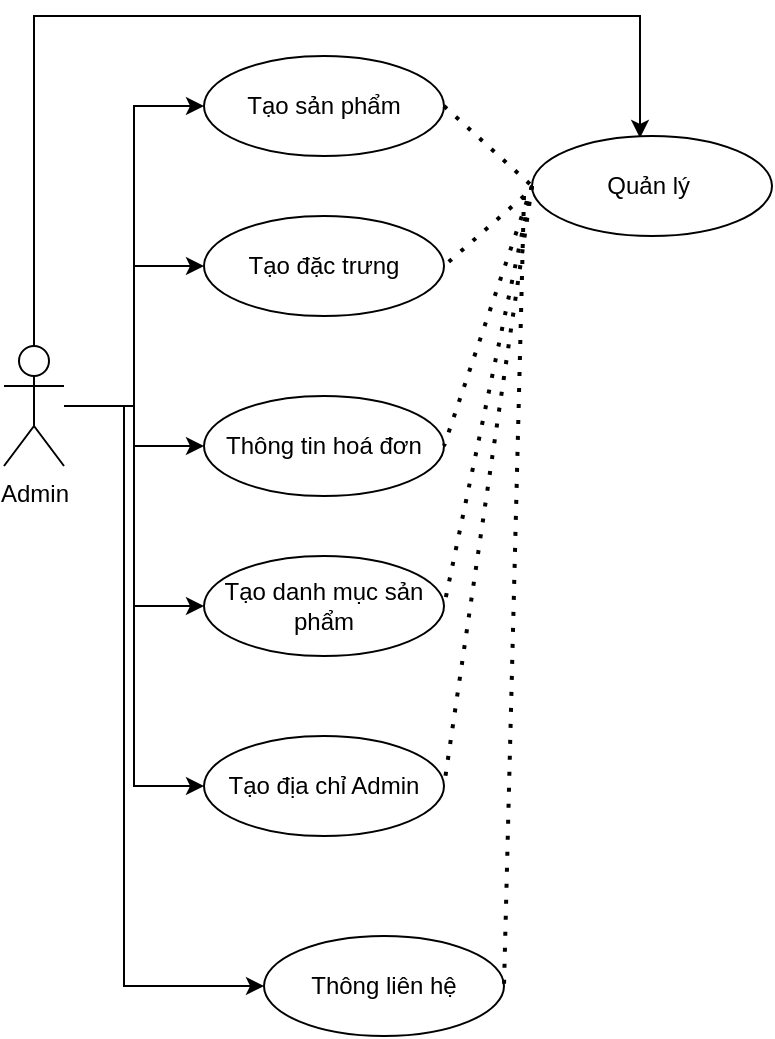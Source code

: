 <mxfile version="24.8.8">
  <diagram id="C5RBs43oDa-KdzZeNtuy" name="Page-1">
    <mxGraphModel dx="1120" dy="460" grid="1" gridSize="10" guides="1" tooltips="1" connect="1" arrows="1" fold="1" page="1" pageScale="1" pageWidth="827" pageHeight="1169" math="0" shadow="0">
      <root>
        <mxCell id="WIyWlLk6GJQsqaUBKTNV-0" />
        <mxCell id="WIyWlLk6GJQsqaUBKTNV-1" parent="WIyWlLk6GJQsqaUBKTNV-0" />
        <mxCell id="y5p5e7FOgnwsol_OTvTh-20" style="edgeStyle=orthogonalEdgeStyle;rounded=0;orthogonalLoop=1;jettySize=auto;html=1;entryX=0;entryY=0.5;entryDx=0;entryDy=0;" parent="WIyWlLk6GJQsqaUBKTNV-1" source="y5p5e7FOgnwsol_OTvTh-0" target="y5p5e7FOgnwsol_OTvTh-1" edge="1">
          <mxGeometry relative="1" as="geometry" />
        </mxCell>
        <mxCell id="y5p5e7FOgnwsol_OTvTh-21" style="edgeStyle=orthogonalEdgeStyle;rounded=0;orthogonalLoop=1;jettySize=auto;html=1;entryX=0;entryY=0.5;entryDx=0;entryDy=0;" parent="WIyWlLk6GJQsqaUBKTNV-1" source="y5p5e7FOgnwsol_OTvTh-0" target="y5p5e7FOgnwsol_OTvTh-2" edge="1">
          <mxGeometry relative="1" as="geometry" />
        </mxCell>
        <mxCell id="y5p5e7FOgnwsol_OTvTh-22" style="edgeStyle=orthogonalEdgeStyle;rounded=0;orthogonalLoop=1;jettySize=auto;html=1;" parent="WIyWlLk6GJQsqaUBKTNV-1" source="y5p5e7FOgnwsol_OTvTh-0" target="y5p5e7FOgnwsol_OTvTh-3" edge="1">
          <mxGeometry relative="1" as="geometry" />
        </mxCell>
        <mxCell id="y5p5e7FOgnwsol_OTvTh-23" style="edgeStyle=orthogonalEdgeStyle;rounded=0;orthogonalLoop=1;jettySize=auto;html=1;entryX=0;entryY=0.5;entryDx=0;entryDy=0;" parent="WIyWlLk6GJQsqaUBKTNV-1" source="y5p5e7FOgnwsol_OTvTh-0" target="y5p5e7FOgnwsol_OTvTh-10" edge="1">
          <mxGeometry relative="1" as="geometry" />
        </mxCell>
        <mxCell id="y5p5e7FOgnwsol_OTvTh-24" style="edgeStyle=orthogonalEdgeStyle;rounded=0;orthogonalLoop=1;jettySize=auto;html=1;entryX=0;entryY=0.5;entryDx=0;entryDy=0;" parent="WIyWlLk6GJQsqaUBKTNV-1" source="y5p5e7FOgnwsol_OTvTh-0" target="y5p5e7FOgnwsol_OTvTh-11" edge="1">
          <mxGeometry relative="1" as="geometry" />
        </mxCell>
        <mxCell id="y5p5e7FOgnwsol_OTvTh-29" style="edgeStyle=orthogonalEdgeStyle;rounded=0;orthogonalLoop=1;jettySize=auto;html=1;entryX=0.45;entryY=0.02;entryDx=0;entryDy=0;entryPerimeter=0;" parent="WIyWlLk6GJQsqaUBKTNV-1" source="y5p5e7FOgnwsol_OTvTh-0" target="y5p5e7FOgnwsol_OTvTh-13" edge="1">
          <mxGeometry relative="1" as="geometry">
            <mxPoint x="360" y="160" as="targetPoint" />
            <Array as="points">
              <mxPoint x="45" y="160" />
              <mxPoint x="348" y="160" />
            </Array>
          </mxGeometry>
        </mxCell>
        <mxCell id="y5p5e7FOgnwsol_OTvTh-48" style="edgeStyle=orthogonalEdgeStyle;rounded=0;orthogonalLoop=1;jettySize=auto;html=1;entryX=0;entryY=0.5;entryDx=0;entryDy=0;" parent="WIyWlLk6GJQsqaUBKTNV-1" source="y5p5e7FOgnwsol_OTvTh-0" target="y5p5e7FOgnwsol_OTvTh-12" edge="1">
          <mxGeometry relative="1" as="geometry">
            <Array as="points">
              <mxPoint x="90" y="355" />
              <mxPoint x="90" y="645" />
            </Array>
          </mxGeometry>
        </mxCell>
        <mxCell id="y5p5e7FOgnwsol_OTvTh-0" value="Admin" style="shape=umlActor;verticalLabelPosition=bottom;verticalAlign=top;html=1;outlineConnect=0;" parent="WIyWlLk6GJQsqaUBKTNV-1" vertex="1">
          <mxGeometry x="30" y="325" width="30" height="60" as="geometry" />
        </mxCell>
        <mxCell id="y5p5e7FOgnwsol_OTvTh-1" value="Tạo sản phẩm" style="ellipse;whiteSpace=wrap;html=1;" parent="WIyWlLk6GJQsqaUBKTNV-1" vertex="1">
          <mxGeometry x="130" y="180" width="120" height="50" as="geometry" />
        </mxCell>
        <mxCell id="y5p5e7FOgnwsol_OTvTh-2" value="Tạo đặc trưng" style="ellipse;whiteSpace=wrap;html=1;" parent="WIyWlLk6GJQsqaUBKTNV-1" vertex="1">
          <mxGeometry x="130" y="260" width="120" height="50" as="geometry" />
        </mxCell>
        <mxCell id="y5p5e7FOgnwsol_OTvTh-3" value="Thông tin hoá đơn" style="ellipse;whiteSpace=wrap;html=1;" parent="WIyWlLk6GJQsqaUBKTNV-1" vertex="1">
          <mxGeometry x="130" y="350" width="120" height="50" as="geometry" />
        </mxCell>
        <mxCell id="y5p5e7FOgnwsol_OTvTh-10" value="Tạo danh mục sản phẩm" style="ellipse;whiteSpace=wrap;html=1;" parent="WIyWlLk6GJQsqaUBKTNV-1" vertex="1">
          <mxGeometry x="130" y="430" width="120" height="50" as="geometry" />
        </mxCell>
        <mxCell id="y5p5e7FOgnwsol_OTvTh-11" value="Tạo địa chỉ Admin" style="ellipse;whiteSpace=wrap;html=1;" parent="WIyWlLk6GJQsqaUBKTNV-1" vertex="1">
          <mxGeometry x="130" y="520" width="120" height="50" as="geometry" />
        </mxCell>
        <mxCell id="y5p5e7FOgnwsol_OTvTh-12" value="Thông liên hệ" style="ellipse;whiteSpace=wrap;html=1;" parent="WIyWlLk6GJQsqaUBKTNV-1" vertex="1">
          <mxGeometry x="160" y="620" width="120" height="50" as="geometry" />
        </mxCell>
        <mxCell id="y5p5e7FOgnwsol_OTvTh-13" value="Quản lý&amp;nbsp;" style="ellipse;whiteSpace=wrap;html=1;" parent="WIyWlLk6GJQsqaUBKTNV-1" vertex="1">
          <mxGeometry x="294" y="220" width="120" height="50" as="geometry" />
        </mxCell>
        <mxCell id="y5p5e7FOgnwsol_OTvTh-40" value="" style="endArrow=none;dashed=1;html=1;dashPattern=1 3;strokeWidth=2;rounded=0;entryX=0;entryY=0.5;entryDx=0;entryDy=0;exitX=1;exitY=0.5;exitDx=0;exitDy=0;" parent="WIyWlLk6GJQsqaUBKTNV-1" source="y5p5e7FOgnwsol_OTvTh-1" target="y5p5e7FOgnwsol_OTvTh-13" edge="1">
          <mxGeometry width="50" height="50" relative="1" as="geometry">
            <mxPoint x="270" y="375" as="sourcePoint" />
            <mxPoint x="320" y="325" as="targetPoint" />
          </mxGeometry>
        </mxCell>
        <mxCell id="y5p5e7FOgnwsol_OTvTh-42" value="" style="endArrow=none;dashed=1;html=1;dashPattern=1 3;strokeWidth=2;rounded=0;entryX=1;entryY=0.5;entryDx=0;entryDy=0;" parent="WIyWlLk6GJQsqaUBKTNV-1" target="y5p5e7FOgnwsol_OTvTh-2" edge="1">
          <mxGeometry width="50" height="50" relative="1" as="geometry">
            <mxPoint x="290" y="250" as="sourcePoint" />
            <mxPoint x="354" y="360" as="targetPoint" />
          </mxGeometry>
        </mxCell>
        <mxCell id="y5p5e7FOgnwsol_OTvTh-43" value="" style="endArrow=none;dashed=1;html=1;dashPattern=1 3;strokeWidth=2;rounded=0;entryX=1;entryY=0.5;entryDx=0;entryDy=0;exitX=0;exitY=0.5;exitDx=0;exitDy=0;" parent="WIyWlLk6GJQsqaUBKTNV-1" source="y5p5e7FOgnwsol_OTvTh-13" target="y5p5e7FOgnwsol_OTvTh-3" edge="1">
          <mxGeometry width="50" height="50" relative="1" as="geometry">
            <mxPoint x="270" y="335" as="sourcePoint" />
            <mxPoint x="314" y="375" as="targetPoint" />
          </mxGeometry>
        </mxCell>
        <mxCell id="y5p5e7FOgnwsol_OTvTh-44" value="" style="endArrow=none;dashed=1;html=1;dashPattern=1 3;strokeWidth=2;rounded=0;exitX=0;exitY=0.5;exitDx=0;exitDy=0;entryX=1;entryY=0.5;entryDx=0;entryDy=0;" parent="WIyWlLk6GJQsqaUBKTNV-1" source="y5p5e7FOgnwsol_OTvTh-13" target="y5p5e7FOgnwsol_OTvTh-10" edge="1">
          <mxGeometry width="50" height="50" relative="1" as="geometry">
            <mxPoint x="294" y="410" as="sourcePoint" />
            <mxPoint x="334" y="450" as="targetPoint" />
          </mxGeometry>
        </mxCell>
        <mxCell id="y5p5e7FOgnwsol_OTvTh-46" value="" style="endArrow=none;dashed=1;html=1;dashPattern=1 3;strokeWidth=2;rounded=0;exitX=0;exitY=0.5;exitDx=0;exitDy=0;entryX=1;entryY=0.5;entryDx=0;entryDy=0;" parent="WIyWlLk6GJQsqaUBKTNV-1" source="y5p5e7FOgnwsol_OTvTh-13" target="y5p5e7FOgnwsol_OTvTh-11" edge="1">
          <mxGeometry width="50" height="50" relative="1" as="geometry">
            <mxPoint x="320" y="430" as="sourcePoint" />
            <mxPoint x="364" y="470" as="targetPoint" />
          </mxGeometry>
        </mxCell>
        <mxCell id="y5p5e7FOgnwsol_OTvTh-47" value="" style="endArrow=none;dashed=1;html=1;dashPattern=1 3;strokeWidth=2;rounded=0;entryX=1;entryY=0.5;entryDx=0;entryDy=0;" parent="WIyWlLk6GJQsqaUBKTNV-1" target="y5p5e7FOgnwsol_OTvTh-12" edge="1">
          <mxGeometry width="50" height="50" relative="1" as="geometry">
            <mxPoint x="290" y="250" as="sourcePoint" />
            <mxPoint x="376" y="430" as="targetPoint" />
          </mxGeometry>
        </mxCell>
      </root>
    </mxGraphModel>
  </diagram>
</mxfile>

